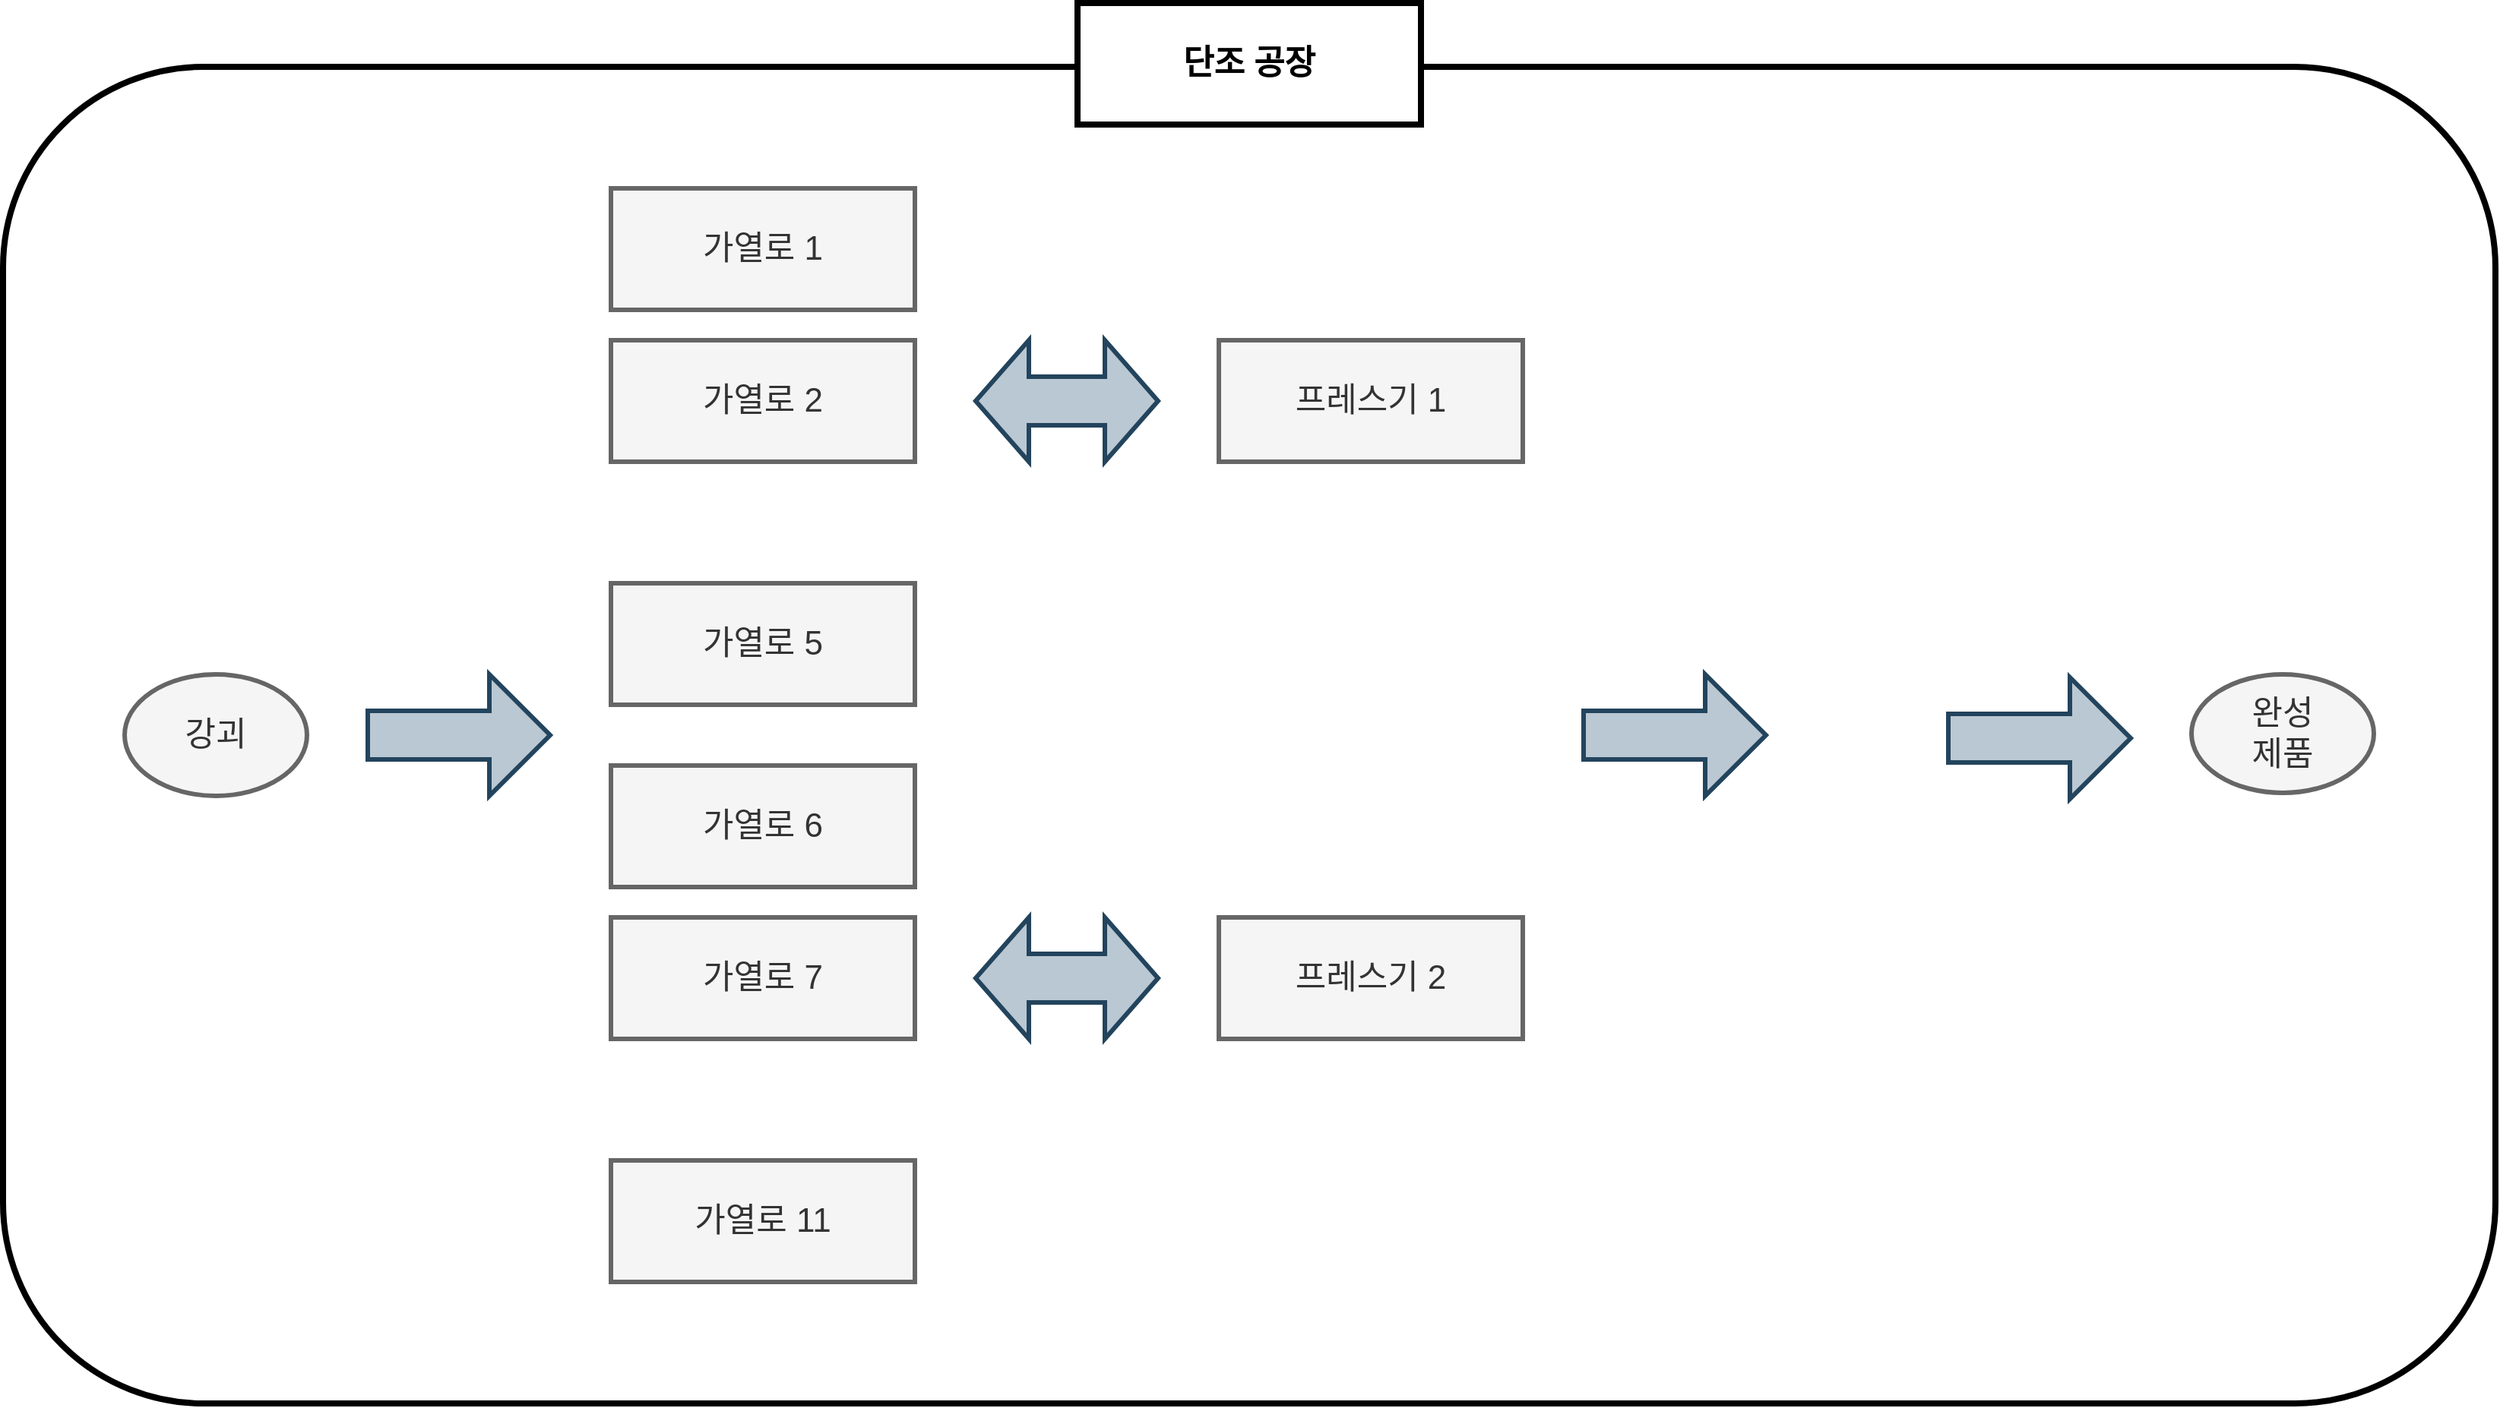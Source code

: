 <mxfile version="15.5.0" type="github">
  <diagram id="IgQk5zFN0d73Wt5vbOF0" name="Page-1">
    <mxGraphModel dx="3108" dy="1511" grid="1" gridSize="10" guides="1" tooltips="1" connect="1" arrows="1" fold="1" page="1" pageScale="1" pageWidth="827" pageHeight="1169" math="0" shadow="0">
      <root>
        <mxCell id="0" />
        <mxCell id="1" parent="0" />
        <mxCell id="q2XyKqmEsxMkfOhUg6Uy-17" value="" style="group;fillColor=none;" parent="1" vertex="1" connectable="0">
          <mxGeometry x="40" y="162" width="1240" height="800" as="geometry" />
        </mxCell>
        <mxCell id="q2XyKqmEsxMkfOhUg6Uy-1" value="가열로 1" style="rounded=0;whiteSpace=wrap;html=1;fontSize=22;fillColor=#f5f5f5;strokeColor=#666666;fontColor=#333333;strokeWidth=3;" parent="q2XyKqmEsxMkfOhUg6Uy-17" vertex="1">
          <mxGeometry width="200" height="80" as="geometry" />
        </mxCell>
        <mxCell id="q2XyKqmEsxMkfOhUg6Uy-2" value="가열로 2" style="rounded=0;whiteSpace=wrap;html=1;fontSize=22;fillColor=#f5f5f5;strokeColor=#666666;fontColor=#333333;strokeWidth=3;" parent="q2XyKqmEsxMkfOhUg6Uy-17" vertex="1">
          <mxGeometry y="100" width="200" height="80" as="geometry" />
        </mxCell>
        <mxCell id="q2XyKqmEsxMkfOhUg6Uy-5" value="가열로 5" style="rounded=0;whiteSpace=wrap;html=1;fontSize=22;fillColor=#f5f5f5;strokeColor=#666666;fontColor=#333333;strokeWidth=3;" parent="q2XyKqmEsxMkfOhUg6Uy-17" vertex="1">
          <mxGeometry y="260" width="200" height="80" as="geometry" />
        </mxCell>
        <mxCell id="q2XyKqmEsxMkfOhUg6Uy-6" value="프레스기 1" style="rounded=0;whiteSpace=wrap;html=1;fontSize=22;fillColor=#f5f5f5;strokeColor=#666666;fontColor=#333333;strokeWidth=3;" parent="q2XyKqmEsxMkfOhUg6Uy-17" vertex="1">
          <mxGeometry x="400" y="100" width="200" height="80" as="geometry" />
        </mxCell>
        <mxCell id="q2XyKqmEsxMkfOhUg6Uy-10" value="" style="shape=image;html=1;verticalAlign=top;verticalLabelPosition=bottom;labelBackgroundColor=#ffffff;imageAspect=0;aspect=fixed;image=https://cdn2.iconfinder.com/data/icons/font-awesome/1792/ellipsis-v-128.png;fontSize=22;" parent="q2XyKqmEsxMkfOhUg6Uy-17" vertex="1">
          <mxGeometry x="80" y="200" width="40" height="40" as="geometry" />
        </mxCell>
        <mxCell id="q2XyKqmEsxMkfOhUg6Uy-15" value="" style="html=1;shadow=0;dashed=0;align=center;verticalAlign=middle;shape=mxgraph.arrows2.twoWayArrow;dy=0.6;dx=35;fontSize=22;fillColor=#bac8d3;strokeColor=#23445d;strokeWidth=3;" parent="q2XyKqmEsxMkfOhUg6Uy-17" vertex="1">
          <mxGeometry x="240" y="100" width="120" height="80" as="geometry" />
        </mxCell>
        <mxCell id="zL9s2MAgw91FGzoXhTXC-10" value="" style="rounded=1;whiteSpace=wrap;html=1;fontSize=22;strokeWidth=4;fillColor=none;" vertex="1" parent="q2XyKqmEsxMkfOhUg6Uy-17">
          <mxGeometry x="-400" y="-80" width="1640" height="880" as="geometry" />
        </mxCell>
        <mxCell id="q2XyKqmEsxMkfOhUg6Uy-18" value="" style="group" parent="1" vertex="1" connectable="0">
          <mxGeometry x="40" y="542" width="600" height="340" as="geometry" />
        </mxCell>
        <mxCell id="q2XyKqmEsxMkfOhUg6Uy-19" value="가열로 6" style="rounded=0;whiteSpace=wrap;html=1;fontSize=22;fillColor=#f5f5f5;strokeColor=#666666;fontColor=#333333;strokeWidth=3;" parent="q2XyKqmEsxMkfOhUg6Uy-18" vertex="1">
          <mxGeometry width="200" height="80" as="geometry" />
        </mxCell>
        <mxCell id="q2XyKqmEsxMkfOhUg6Uy-20" value="가열로 7" style="rounded=0;whiteSpace=wrap;html=1;fontSize=22;fillColor=#f5f5f5;strokeColor=#666666;fontColor=#333333;strokeWidth=3;" parent="q2XyKqmEsxMkfOhUg6Uy-18" vertex="1">
          <mxGeometry y="100" width="200" height="80" as="geometry" />
        </mxCell>
        <mxCell id="q2XyKqmEsxMkfOhUg6Uy-21" value="가열로 11" style="rounded=0;whiteSpace=wrap;html=1;fontSize=22;fillColor=#f5f5f5;strokeColor=#666666;fontColor=#333333;strokeWidth=3;" parent="q2XyKqmEsxMkfOhUg6Uy-18" vertex="1">
          <mxGeometry y="260" width="200" height="80" as="geometry" />
        </mxCell>
        <mxCell id="q2XyKqmEsxMkfOhUg6Uy-22" value="프레스기 2" style="rounded=0;whiteSpace=wrap;html=1;fontSize=22;fillColor=#f5f5f5;strokeColor=#666666;fontColor=#333333;strokeWidth=3;" parent="q2XyKqmEsxMkfOhUg6Uy-18" vertex="1">
          <mxGeometry x="400" y="100" width="200" height="80" as="geometry" />
        </mxCell>
        <mxCell id="q2XyKqmEsxMkfOhUg6Uy-23" value="" style="shape=image;html=1;verticalAlign=top;verticalLabelPosition=bottom;labelBackgroundColor=#ffffff;imageAspect=0;aspect=fixed;image=https://cdn2.iconfinder.com/data/icons/font-awesome/1792/ellipsis-v-128.png;fontSize=22;" parent="q2XyKqmEsxMkfOhUg6Uy-18" vertex="1">
          <mxGeometry x="80" y="200" width="40" height="40" as="geometry" />
        </mxCell>
        <mxCell id="q2XyKqmEsxMkfOhUg6Uy-24" value="" style="html=1;shadow=0;dashed=0;align=center;verticalAlign=middle;shape=mxgraph.arrows2.twoWayArrow;dy=0.6;dx=35;fontSize=22;fillColor=#bac8d3;strokeColor=#23445d;strokeWidth=3;" parent="q2XyKqmEsxMkfOhUg6Uy-18" vertex="1">
          <mxGeometry x="240" y="100" width="120" height="80" as="geometry" />
        </mxCell>
        <mxCell id="zL9s2MAgw91FGzoXhTXC-1" value="" style="html=1;shadow=0;dashed=0;align=center;verticalAlign=middle;shape=mxgraph.arrows2.arrow;dy=0.6;dx=40;notch=0;rounded=0;fontSize=22;strokeWidth=3;fillColor=#bac8d3;strokeColor=#23445d;" vertex="1" parent="1">
          <mxGeometry x="680" y="482" width="120" height="80" as="geometry" />
        </mxCell>
        <mxCell id="zL9s2MAgw91FGzoXhTXC-4" value="완성&lt;br&gt;제품" style="ellipse;whiteSpace=wrap;html=1;rounded=0;fontSize=22;strokeWidth=3;fillColor=#f5f5f5;strokeColor=#666666;fontColor=#333333;" vertex="1" parent="1">
          <mxGeometry x="1080" y="482" width="120" height="78" as="geometry" />
        </mxCell>
        <mxCell id="zL9s2MAgw91FGzoXhTXC-5" value="" style="html=1;shadow=0;dashed=0;align=center;verticalAlign=middle;shape=mxgraph.arrows2.arrow;dy=0.6;dx=40;notch=0;rounded=0;fontSize=22;strokeWidth=3;fillColor=#bac8d3;strokeColor=#23445d;" vertex="1" parent="1">
          <mxGeometry x="920" y="484" width="120" height="80" as="geometry" />
        </mxCell>
        <mxCell id="zL9s2MAgw91FGzoXhTXC-6" value="" style="shape=image;html=1;verticalAlign=top;verticalLabelPosition=bottom;labelBackgroundColor=#ffffff;imageAspect=0;aspect=fixed;image=https://cdn2.iconfinder.com/data/icons/font-awesome/1792/ellipsis-h-128.png;rounded=0;fontSize=22;strokeWidth=3;" vertex="1" parent="1">
          <mxGeometry x="835" y="497" width="54" height="54" as="geometry" />
        </mxCell>
        <mxCell id="zL9s2MAgw91FGzoXhTXC-7" value="강괴" style="ellipse;whiteSpace=wrap;html=1;rounded=0;fontSize=22;strokeWidth=3;fillColor=#f5f5f5;strokeColor=#666666;fontColor=#333333;" vertex="1" parent="1">
          <mxGeometry x="-280" y="482" width="120" height="80" as="geometry" />
        </mxCell>
        <mxCell id="zL9s2MAgw91FGzoXhTXC-8" value="" style="html=1;shadow=0;dashed=0;align=center;verticalAlign=middle;shape=mxgraph.arrows2.arrow;dy=0.6;dx=40;notch=0;rounded=0;fontSize=22;strokeWidth=3;fillColor=#bac8d3;strokeColor=#23445d;" vertex="1" parent="1">
          <mxGeometry x="-120" y="482" width="120" height="80" as="geometry" />
        </mxCell>
        <mxCell id="zL9s2MAgw91FGzoXhTXC-12" value="&lt;b&gt;단조 공장&lt;/b&gt;" style="rounded=0;whiteSpace=wrap;html=1;fontSize=22;strokeWidth=4;" vertex="1" parent="1">
          <mxGeometry x="347" y="40" width="226" height="80" as="geometry" />
        </mxCell>
      </root>
    </mxGraphModel>
  </diagram>
</mxfile>
